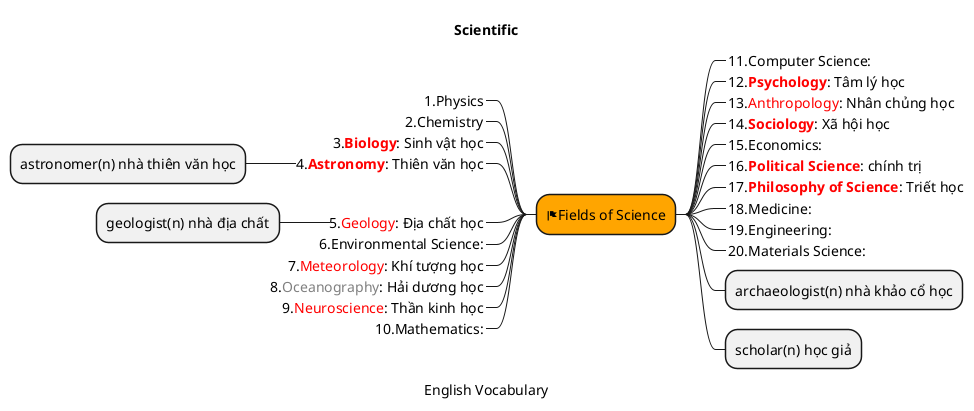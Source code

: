 @startmindmap
caption English Vocabulary
title Scientific

*[#Orange] <&flag>Fields of Science
left side
**[#lightgreen]_ 1.Physics
'***_ <color:red>Hot
'***_ <color:orange>Warm
'***_ Mild: ấm áp
'***_ <color:blue>Cool: mát mẻ
'***_ Cold: lạnh
'***_ Freezing: giá lạnh
'***_ Classical Physics
'***_ Quantum Mechanics
'***_ Astrophysics
'***_ Nuclear Physics

**[#lightgreen]_ 2.Chemistry
'***_ Organic Chemistry
'***_ Inorganic Chemistry
'***_ Physical Chemistry
'***_ Analytical Chemistry

**[#lightgreen]_ 3.<color:red><b>Biology</color>: Sinh vật học
'Genetics
'Ecology
'Microbiology
'Evolutionary Biology

**[#lightgreen]_ 4.<color:red><b>Astronomy</color>: Thiên văn học
*** astronomer(n) nhà thiên văn học
'Observational Astronomy
'Theoretical Astronomy
'Astrophysics
'Cosmology

**[#lightgreen]_ 5.<color:red>Geology</color>: Địa chất học
*** geologist(n) nhà địa chất
'Petrology
'Paleontology
'Volcanology
'Seismology

**[#lightgreen]_ 6.Environmental Science:
'Environmental Chemistry
'Environmental Biology
'Environmental Geology
'Conservation Science

**[#lightgreen]_ 7.<color:red>Meteorology</color>: Khí tượng học
'Climatology
'Atmospheric Science
'Meteorological Modeling
'Weather Forecasting

**[#lightgreen]_ 8.<color:gray>Oceanography</color>: Hải dương học
'Physical Oceanography
'Chemical Oceanography
'Biological Oceanography
'Marine Geology

**[#lightgreen]_ 9.<color:red>Neuroscience</color>: Thần kinh học
'Cognitive Neuroscience
'Behavioral Neuroscience
'Molecular Neuroscience
'Neurophysiology

**[#lightgreen]_ 10.Mathematics:
'Pure Mathematics
'Applied Mathematics
'Statistics
'Mathematical Physics

right side
**[#lightgreen]_ 11.Computer Science:
'Artificial Intelligence
'Data Science
'Computer Networks
'Software Engineering

**[#lightgreen]_ 12.<color:red><b>Psychology</color>: Tâm lý học
'Clinical Psychology
'Cognitive Psychology
'Social Psychology
'Developmental Psychology

**[#lightgreen]_ 13.<color:red>Anthropology</color>: Nhân chủng học
'Cultural Anthropology
'Archaeology
'Biological Anthropology
'Linguistic Anthropology

**[#lightgreen]_ 14.<color:red><b>Sociology</color>: Xã hội học
'Social Psychology
'Criminology
'Demography
'Urban Sociology

**[#lightgreen]_ 15.Economics:
'Microeconomics
'Macroeconomics
'Econometrics
'Behavioral Economics

**[#lightgreen]_ 16.<color:red><b>Political Science</color>: chính trị
'International Relations
'Political Theory
'Comparative Politics
'Public Administration

**[#lightgreen]_ 17.<color:red><b>Philosophy of Science</color>: Triết học
'Epistemology
'Metaphysics
'Philosophy of Biology
'Philosophy of Physics

**[#lightgreen]_ 18.Medicine:
'Internal Medicine
'Surgery
'Pediatrics
'Psychiatry

**[#lightgreen]_ 19.Engineering:
'Civil Engineering
'Mechanical Engineering
'Electrical Engineering
'Aerospace Engineering

**[#lightgreen]_ 20.Materials Science:
'Nanotechnology
'Biomaterials
'Electronic Materials
'Polymer Science

** archaeologist(n) nhà khảo cổ học
'archae-ologist
** scholar(n) học giả
@endmindmap